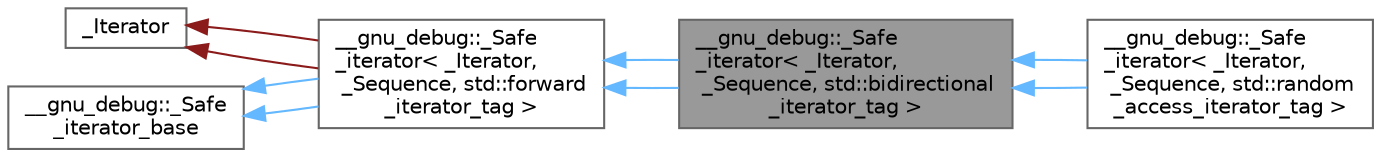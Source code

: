 digraph "__gnu_debug::_Safe_iterator&lt; _Iterator, _Sequence, std::bidirectional_iterator_tag &gt;"
{
 // LATEX_PDF_SIZE
  bgcolor="transparent";
  edge [fontname=Helvetica,fontsize=10,labelfontname=Helvetica,labelfontsize=10];
  node [fontname=Helvetica,fontsize=10,shape=box,height=0.2,width=0.4];
  rankdir="LR";
  Node1 [id="Node000001",label="__gnu_debug::_Safe\l_iterator\< _Iterator,\l _Sequence, std::bidirectional\l_iterator_tag \>",height=0.2,width=0.4,color="gray40", fillcolor="grey60", style="filled", fontcolor="black",tooltip=" "];
  Node2 -> Node1 [id="edge17_Node000001_Node000002",dir="back",color="steelblue1",style="solid",tooltip=" "];
  Node2 [id="Node000002",label="__gnu_debug::_Safe\l_iterator\< _Iterator,\l _Sequence, std::forward\l_iterator_tag \>",height=0.2,width=0.4,color="gray40", fillcolor="white", style="filled",URL="$class____gnu__debug_1_1___safe__iterator.html",tooltip=" "];
  Node3 -> Node2 [id="edge18_Node000002_Node000003",dir="back",color="firebrick4",style="solid",tooltip=" "];
  Node3 [id="Node000003",label="_Iterator",height=0.2,width=0.4,color="gray40", fillcolor="white", style="filled",tooltip=" "];
  Node4 -> Node2 [id="edge19_Node000002_Node000004",dir="back",color="steelblue1",style="solid",tooltip=" "];
  Node4 [id="Node000004",label="__gnu_debug::_Safe\l_iterator_base",height=0.2,width=0.4,color="gray40", fillcolor="white", style="filled",URL="$class____gnu__debug_1_1___safe__iterator__base.html",tooltip="Basic functionality for a safe iterator."];
  Node3 -> Node2 [id="edge20_Node000002_Node000003",dir="back",color="firebrick4",style="solid",tooltip=" "];
  Node4 -> Node2 [id="edge21_Node000002_Node000004",dir="back",color="steelblue1",style="solid",tooltip=" "];
  Node2 -> Node1 [id="edge22_Node000001_Node000002",dir="back",color="steelblue1",style="solid",tooltip=" "];
  Node1 -> Node5 [id="edge23_Node000001_Node000005",dir="back",color="steelblue1",style="solid",tooltip=" "];
  Node5 [id="Node000005",label="__gnu_debug::_Safe\l_iterator\< _Iterator,\l _Sequence, std::random\l_access_iterator_tag \>",height=0.2,width=0.4,color="gray40", fillcolor="white", style="filled",URL="$class____gnu__debug_1_1___safe__iterator_3_01___iterator_00_01___sequence_00_01std_1_1random__access__iterator__tag_01_4.html",tooltip=" "];
  Node1 -> Node5 [id="edge24_Node000001_Node000005",dir="back",color="steelblue1",style="solid",tooltip=" "];
}
